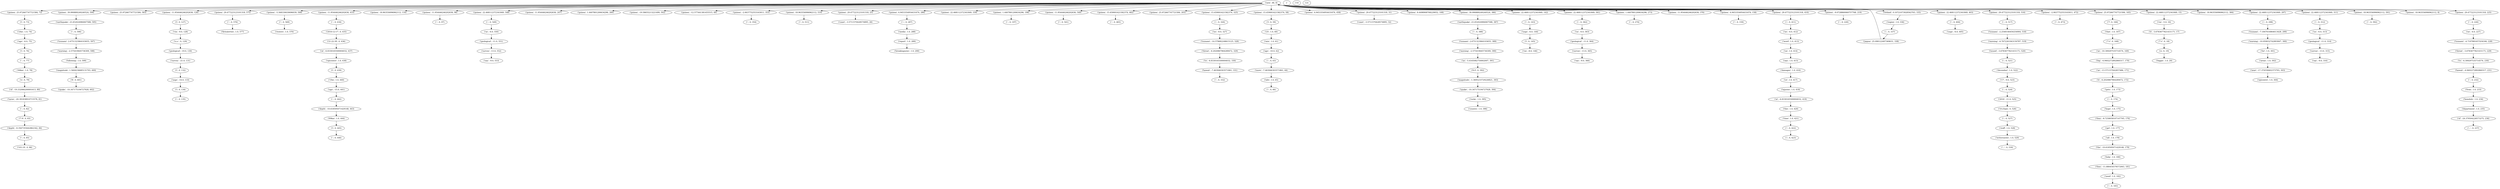 strict digraph "" {
"(')', 0, 445)";
"(',', 0, 312)";
"('guinea', 25.972667747721584, 72)";
"('guinea', 39.990889249240524, 594)";
"('staff', 1.0, 528)";
"('december', 1.0, 522)";
"('new', 48, 0)";
"('rocks', 1.0, 395)";
"(\"'s\", 0, 168)";
"('.', 0, 434)";
"(',', 0, 337)";
"('from', 1.0, 233)";
"('on', 1.0, 414)";
"('";
"('as', -5.4165082750002007, 391)";
"('.', 0, 446)";
"('19m', 1.0, 440)";
"('threat', -6.2020867964289472, 329)";
"('the', -10.618595071429148, 179)";
"('hawaii', -7.463946303571861, 331)";
"('...', 0, 530)";
"('magnitude', 1.5604236685131703, 600)";
"('i', 0, 145)";
"('25', 1.0, 60)";
"('damages', 1.0, 416)";
"('46km', 1.0, 78)";
"('tsunami', -2.2548146450254904, 518)";
"('.', 0, 197)";
"(',', 0, 524)";
"('guinea', 25.972667747721584, 583)";
"('of', -24.379504228573275, 236)";
"('guinea', 11.954446246202636, 126)";
"('89km', 1.0, 444)";
"('.', 0, 483)";
"('guinea', 29.477223123101318, 575)";
"('need', 1.0, 182)";
"('.', 0, 226)";
"('tsunami', -4.7197881657434166, 228)";
"('warning', -10.959032742893847, 300)";
"('hope', 1.0, 175)";
"(';', 0, 135)";
"('warning', -6.7672261943150787, 519)";
"('quake', -10.347175194727928, 602)";
"('24m', 1.0, 74)";
"('min', 1.0, 61)";
"('.', 0, 82)";
"('tsunami', 2.6751323964103655, 389)";
"('guinea', -5.568330630696039, 568)";
"('no', -4.0, 412)";
"('tsunami', -14.579682248615125, 328)";
"('";
"('this', 1.0, 420)";
"('at', -6.8330165500004032, 437)";
"('guinea', 11.954446246202636, 433)";
"('geological', -19.0, 130)";
"(',', 0, 442)";
"('-', 0, 473)";
"('survey', -13.0, 315)";
"('guinea', 18.963556996962112, 116)";
"('.', 0, 232)";
"('10";
"('hawaii', -4.9402272892860317, 231)";
"(',', 0, 326)";
"('no', -4.0, 227)";
"('media', 1.0, 288)";
"('7.9', 0, 83)";
"('that', 1.0, 167)";
"('guinea', 11.954446246202636, 96)";
"('ireland', 0.10721073928562763, 335)";
"('2016-12-17', 0, 435)";
"('guinea', 11.954446246202636, 247)";
"('guinea', 1.4407801200634296, 260)";
"('warning', -2.575419645736309, 390)";
"('get', 1.0, 177)";
"('near', -17.374558402373793, 303)";
"(')', 0, 134)";
"('guinea', -19.58655213221499, 502)";
"('us', -6.0, 313)";
"('say', -9.0, 316)";
"('guinea', -12.577441381455515, 49)";
"('it', -3.6783677821431171, 17)";
"('of', -19.332066200001613, 80)";
"('coast', -3.5711570428574895, 32)";
"('guinea', -2.0637752553163011, 353)";
"('guinea', 18.963556996962112, 510)";
"(')', 0, 76)";
"('guinea', 29.477223123101318, 25)";
"('(', 0, 439)";
"('a', 0, 19)";
"(',', 0, 411)";
"('ago', -15.0, 441)";
"('guinea', 22.468112372341849, 548)";
"('ago', -6.0, 75)";
"('threat', -3.6783677821431171, 229)";
"(',', 0, 517)";
"('-', 0, 159)";
"('issued', -3.6783677821431171, 520)";
"('papua', 25.090122497369631, 338)";
"('big', -4.9402272892860317, 170)";
"('";
"('guinea', 22.468112372341849, 339)";
"('2016', -11.0, 525)";
"('guinea', 1.4407801200634296, 196)";
"('|', 0, 127)";
"('guinea', 11.954446246202636, 540)";
"('say', -9.0, 553)";
"('earthquake', 23.452024984067588, 387)";
"('8.0', 0, 392)";
"('guinea', 15.459001621582374, 482)";
"('us', -6.0, 363)";
"('";
"(',', 0, 174)";
"('writersnews', 1.0, 529)";
"('quake', -10.347175194727928, 394)";
"('guinea', 25.972667747721584, 203)";
"('guinea', 4.9453354954431674, 286)";
"('guinea', 15.459001621582374, 325)";
"('country', 1.0, 396)";
"('e', 0, 79)";
"('.', 0, 77)";
"('.', 0, 422)";
"('-', 0, 541)";
"('taron', -20.391838910715578, 81)";
"('.', 0, 332)";
"('guinea', 4.9453354954431674, 458)";
"('guinea', 29.477223123101318, 31)";
"('guinea', 8.4498908708229052, 108)";
"('tsunami', 2.6751323964103655, 597)";
"('more', -7.463946303571861, 64)";
"('as', -10.309297535714574, 169)";
"(\"'s\", 0, 18)";
"('all', 1.0, 178)";
"('epicentre', 1.0, 304)";
"('via', -9.0, 128)";
"('at', -6.8330165500004032, 419)";
"('they', -8.7258058107147765, 176)";
"('help', 1.0, 180)";
"('103.19', 0, 86)";
"('areas', 1.0, 302)";
"('geological', -11.0, 364)";
"('gets', 1.0, 173)";
"('tsunami', -7.1847616864613428, 299)";
"('no', -8.0, 327)";
"('guinea', 15.459001621582374, 58)";
"('guinea', 39.990889249240524, 386)";
"('(', 0, 73)";
"('usgs', -14.0, 133)";
"('guinea', 22.468112372341849, 142)";
"('coast', -3.5711570428574895, 26)";
"(',', 0, 362)";
"('as', -13.571157042857486, 171)";
"('guinea', 1.4407801200634296, 273)";
"('";
"('us', -6.0, 550)";
"('usgs', -6.0, 144)";
"('survey', -13.0, 365)";
"(')', 0, 59)";
"('guinea', 11.954446246202636, 376)";
"('they', -11.880454578572063, 181)";
"('following', 1.0, 599)";
"('biggie', 1.0, 20)";
"('ago', -10.0, 62)";
"('(', 0, 132)";
"('say', -9.0, 366)";
"(';', 0, 423)";
"('honolulu', 1.0, 234)";
"('guinea', 4.9453354954431674, 158)";
"('warning', -2.575419645736309, 598)";
"('usgs', -6.0, 405)";
"('breakingnews', 1.0, 290)";
"('survey', -13.0, 552)";
"('or', 1.0, 417)";
"('--', 0, 287)";
"('-', 0, 511)";
"('guinea', 22.468112372341849, 361)";
"('it', -6.2020867964289472, 172)";
"('guinea', -9.0728860060757768, 219)";
"('?', 0, 166)";
"('guinea', 29.477223123101318, 410)";
"('time', 1.0, 421)";
"('guinea', 29.477223123101318, 516)";
"('guinea', 22.468112372341849, 403)";
"(';', 0, 527)";
"('.', 0, 63)";
"('epicenter', 1.0, 438)";
"('guinea', 25.972667747721584, 165)";
"('-', 0, 569)";
"('firstalertwx', 1.0, 577)";
"('17', -9.0, 523)";
"('for', 1.0, 301)";
"('.', 0, 274)";
"('8', 0, 601)";
"('-', 0, 354)";
"('via', -5.0, 16)";
"('.', 0, 592)";
"(',', 0, 298)";
"('info', 1.0, 65)";
"('reuters', 1.0, 570)";
"('earthquake', 23.452024984067588, 595)";
"('geological', -11.0, 314)";
"('guinea', -2.0637752553163011, 472)";
"('depth', -9.3567355642862342, 84)";
"('guinea', 22.468112372341849, 15)";
"('.', 0, 97)";
"('to', -4.309297535714574, 230)";
"(',', 0, 549)";
"('guinea', 22.468112372341849, 297)";
"('report', 1.0, 289)";
"('...', 0, 237)";
"('guinea', 18.963556996962112, 384)";
"('guinea', 22.468112372341849, 311)";
"('guinea', 29.477223123101318, 225)";
"('region', 1.0, 336)";
"('survey', -21.0, 131)";
"('guinea', 18.963556996962112, 591)";
"('via', -8.0, 146)";
"('.', 0, 183)";
"('21";
"('guinea', 18.963556996962112, 8)";
"('u.s.', 0, 129)";
"('.', 0, 576)";
"(';', 0, 521)";
"('";
"('.', 0, 220)";
"('injuries', 1.0, 418)";
"('geological', -11.0, 551)";
"('depth', -10.618595071429148, 443)";
"('magnitude', -1.3695233729226821, 393)";
"('any', 1.0, 415)";
"('to', -6.8330165500004032, 330)";
"('department', 1.0, 235)";
"('word', 1.0, 413)";
"(')', 0, 445)" -> "('.', 0, 446)";
"(',', 0, 312)" -> "('us', -6.0, 313)";
"('guinea', 25.972667747721584, 72)" -> "('(', 0, 73)";
"('guinea', 39.990889249240524, 594)" -> "('earthquake', 23.452024984067588, 595)";
"('staff', 1.0, 528)" -> "('writersnews', 1.0, 529)";
"('december', 1.0, 522)" -> "('17', -9.0, 523)";
"('new', 48, 0)" -> "('guinea', 15.459001621582374, 482)";
"('new', 48, 0)" -> "('guinea', 25.972667747721584, 72)";
"('new', 48, 0)" -> "('guinea', -9.0728860060757768, 219)";
"('new', 48, 0)" -> "('guinea', 15.459001621582374, 58)";
"('new', 48, 0)" -> "('guinea', 29.477223123101318, 410)";
"('new', 48, 0)" -> "('guinea', 11.954446246202636, 247)";
"('new', 48, 0)" -> "('guinea', 29.477223123101318, 516)";
"('new', 48, 0)" -> "('guinea', 22.468112372341849, 403)";
"('new', 48, 0)" -> "('ireland', 0.10721073928562763, 335)";
"('new', 48, 0)" -> "('guinea', 8.4498908708229052, 108)";
"('new', 48, 0)" -> "('guinea', 25.972667747721584, 165)";
"('new', 48, 0)" -> "('guinea', 1.4407801200634296, 260)";
"('new', 48, 0)" -> "('guinea', 22.468112372341849, 361)";
"('new', 48, 0)" -> "('guinea', 29.477223123101318, 25)";
"('new', 48, 0)" -> "('guinea', 25.972667747721584, 583)";
"('new', 48, 0)" -> "('guinea', -12.577441381455515, 49)";
"('new', 48, 0)" -> "('guinea', 4.9453354954431674, 458)";
"('new', 48, 0)" -> "('guinea', 29.477223123101318, 31)";
"('new', 48, 0)" -> "('guinea', 39.990889249240524, 594)";
"('new', 48, 0)" -> "('guinea', -2.0637752553163011, 472)";
"('new', 48, 0)" -> "('guinea', -2.0637752553163011, 353)";
"('new', 48, 0)" -> "('guinea', 18.963556996962112, 510)";
"('new', 48, 0)" -> "('guinea', 39.990889249240524, 386)";
"('new', 48, 0)" -> "('guinea', 22.468112372341849, 15)";
"('new', 48, 0)" -> "('guinea', 4.9453354954431674, 158)";
"('new', 48, 0)" -> "('guinea', -19.58655213221499, 502)";
"('new', 48, 0)" -> "('guinea', 22.468112372341849, 142)";
"('new', 48, 0)" -> "('guinea', 22.468112372341849, 297)";
"('new', 48, 0)" -> "('guinea', 11.954446246202636, 126)";
"('new', 48, 0)" -> "('guinea', 1.4407801200634296, 273)";
"('new', 48, 0)" -> "('guinea', 29.477223123101318, 575)";
"('new', 48, 0)" -> "('guinea', 22.468112372341849, 339)";
"('new', 48, 0)" -> "('guinea', 18.963556996962112, 384)";
"('new', 48, 0)" -> "('guinea', 22.468112372341849, 311)";
"('new', 48, 0)" -> "('guinea', 11.954446246202636, 96)";
"('new', 48, 0)" -> "('guinea', 11.954446246202636, 376)";
"('new', 48, 0)" -> "('guinea', 29.477223123101318, 225)";
"('new', 48, 0)" -> "('guinea', 1.4407801200634296, 196)";
"('new', 48, 0)" -> "('guinea', 11.954446246202636, 540)";
"('new', 48, 0)" -> "('guinea', 18.963556996962112, 591)";
"('new', 48, 0)" -> "('guinea', 18.963556996962112, 8)";
"('new', 48, 0)" -> "('guinea', 11.954446246202636, 433)";
"('new', 48, 0)" -> "('guinea', -5.568330630696039, 568)";
"('new', 48, 0)" -> "('guinea', 4.9453354954431674, 286)";
"('new', 48, 0)" -> "('guinea', 15.459001621582374, 325)";
"('new', 48, 0)" -> "('guinea', 22.468112372341849, 548)";
"('new', 48, 0)" -> "('guinea', 18.963556996962112, 116)";
"('new', 48, 0)" -> "('guinea', 25.972667747721584, 203)";
"('rocks', 1.0, 395)" -> "('country', 1.0, 396)";
"(\"'s\", 0, 168)" -> "('as', -10.309297535714574, 169)";
"('.', 0, 434)" -> "('2016-12-17', 0, 435)";
"(',', 0, 337)" -> "('papua', 25.090122497369631, 338)";
"('from', 1.0, 233)" -> "('honolulu', 1.0, 234)";
"('on', 1.0, 414)" -> "('any', 1.0, 415)";
"(':', 0, 404)" -> "('usgs', -6.0, 405)";
"('as', -5.4165082750002007, 391)" -> "('8.0', 0, 392)";
"('19m', 1.0, 440)" -> "('ago', -15.0, 441)";
"('threat', -6.2020867964289472, 329)" -> "('to', -6.8330165500004032, 330)";
"('the', -10.618595071429148, 179)" -> "('help', 1.0, 180)";
"('hawaii', -7.463946303571861, 331)" -> "('.', 0, 332)";
"('magnitude', 1.5604236685131703, 600)" -> "('8', 0, 601)";
"('i', 0, 145)" -> "('via', -8.0, 146)";
"('25', 1.0, 60)" -> "('min', 1.0, 61)";
"('damages', 1.0, 416)" -> "('or', 1.0, 417)";
"('46km', 1.0, 78)" -> "('e', 0, 79)";
"('tsunami', -2.2548146450254904, 518)" -> "('warning', -6.7672261943150787, 519)";
"(',', 0, 524)" -> "('2016', -11.0, 525)";
"('of', -24.379504228573275, 236)" -> "('...', 0, 237)";
"('guinea', 11.954446246202636, 126)" -> "('|', 0, 127)";
"('89km', 1.0, 444)" -> "(')', 0, 445)";
"('guinea', 29.477223123101318, 575)" -> "('.', 0, 576)";
"('need', 1.0, 182)" -> "('.', 0, 183)";
"('.', 0, 226)" -> "('no', -4.0, 227)";
"('tsunami', -4.7197881657434166, 228)" -> "('threat', -3.6783677821431171, 229)";
"('warning', -10.959032742893847, 300)" -> "('for', 1.0, 301)";
"('hope', 1.0, 175)" -> "('they', -8.7258058107147765, 176)";
"('warning', -6.7672261943150787, 519)" -> "('issued', -3.6783677821431171, 520)";
"('24m', 1.0, 74)" -> "('ago', -6.0, 75)";
"('min', 1.0, 61)" -> "('ago', -10.0, 62)";
"('.', 0, 82)" -> "('7.9', 0, 83)";
"('tsunami', 2.6751323964103655, 389)" -> "('warning', -2.575419645736309, 390)";
"('guinea', -5.568330630696039, 568)" -> "('-', 0, 569)";
"('no', -4.0, 412)" -> "('word', 1.0, 413)";
"('tsunami', -14.579682248615125, 328)" -> "('threat', -6.2020867964289472, 329)";
"('this', 1.0, 420)" -> "('time', 1.0, 421)";
"('at', -6.8330165500004032, 437)" -> "('epicenter', 1.0, 438)";
"('guinea', 11.954446246202636, 433)" -> "('.', 0, 434)";
"('geological', -19.0, 130)" -> "('survey', -21.0, 131)";
"(',', 0, 442)" -> "('depth', -10.618595071429148, 443)";
"('survey', -13.0, 315)" -> "('say', -9.0, 316)";
"('.', 0, 232)" -> "('from', 1.0, 233)";
"('10:25pm', 0, 526)" -> "(';', 0, 527)";
"('hawaii', -4.9402272892860317, 231)" -> "('.', 0, 232)";
"(',', 0, 326)" -> "('no', -8.0, 327)";
"('no', -4.0, 227)" -> "('tsunami', -4.7197881657434166, 228)";
"('media', 1.0, 288)" -> "('report', 1.0, 289)";
"('7.9', 0, 83)" -> "('depth', -9.3567355642862342, 84)";
"('that', 1.0, 167)" -> "(\"'s\", 0, 168)";
"('guinea', 11.954446246202636, 96)" -> "('.', 0, 97)";
"('ireland', 0.10721073928562763, 335)" -> "('region', 1.0, 336)";
"('2016-12-17', 0, 435)" -> "('21:22:39', 0, 436)";
"('warning', -2.575419645736309, 390)" -> "('as', -5.4165082750002007, 391)";
"('get', 1.0, 177)" -> "('all', 1.0, 178)";
"('near', -17.374558402373793, 303)" -> "('epicentre', 1.0, 304)";
"(')', 0, 134)" -> "(';', 0, 135)";
"('us', -6.0, 313)" -> "('geological', -11.0, 314)";
"('it', -3.6783677821431171, 17)" -> "(\"'s\", 0, 18)";
"('of', -19.332066200001613, 80)" -> "('taron', -20.391838910715578, 81)";
"('guinea', -2.0637752553163011, 353)" -> "('-', 0, 354)";
"('guinea', 18.963556996962112, 510)" -> "('-', 0, 511)";
"(')', 0, 76)" -> "('.', 0, 77)";
"('guinea', 29.477223123101318, 25)" -> "('coast', -3.5711570428574895, 26)";
"('(', 0, 439)" -> "('19m', 1.0, 440)";
"('a', 0, 19)" -> "('biggie', 1.0, 20)";
"(',', 0, 411)" -> "('no', -4.0, 412)";
"('ago', -15.0, 441)" -> "(',', 0, 442)";
"('guinea', 22.468112372341849, 548)" -> "(',', 0, 549)";
"('ago', -6.0, 75)" -> "(')', 0, 76)";
"('threat', -3.6783677821431171, 229)" -> "('to', -4.309297535714574, 230)";
"(',', 0, 517)" -> "('tsunami', -2.2548146450254904, 518)";
"('issued', -3.6783677821431171, 520)" -> "(';', 0, 521)";
"('papua', 25.090122497369631, 338)" -> "('new', 48, 0)";
"('big', -4.9402272892860317, 170)" -> "('as', -13.571157042857486, 171)";
"(':', 0, 143)" -> "('usgs', -6.0, 144)";
"('2016', -11.0, 525)" -> "('10:25pm', 0, 526)";
"('guinea', 1.4407801200634296, 196)" -> "('.', 0, 197)";
"('|', 0, 127)" -> "('via', -9.0, 128)";
"('guinea', 11.954446246202636, 540)" -> "('-', 0, 541)";
"('earthquake', 23.452024984067588, 387)" -> "(':', 0, 388)";
"('8.0', 0, 392)" -> "('magnitude', -1.3695233729226821, 393)";
"('guinea', 15.459001621582374, 482)" -> "('.', 0, 483)";
"('us', -6.0, 363)" -> "('geological', -11.0, 364)";
"(':', 0, 85)" -> "('103.19', 0, 86)";
"(',', 0, 174)" -> "('hope', 1.0, 175)";
"('writersnews', 1.0, 529)" -> "('...', 0, 530)";
"('quake', -10.347175194727928, 394)" -> "('rocks', 1.0, 395)";
"('guinea', 4.9453354954431674, 286)" -> "('--', 0, 287)";
"('guinea', 15.459001621582374, 325)" -> "(',', 0, 326)";
"('e', 0, 79)" -> "('of', -19.332066200001613, 80)";
"('.', 0, 77)" -> "('46km', 1.0, 78)";
"('.', 0, 422)" -> "(';', 0, 423)";
"('taron', -20.391838910715578, 81)" -> "('.', 0, 82)";
"('guinea', 29.477223123101318, 31)" -> "('coast', -3.5711570428574895, 32)";
"('tsunami', 2.6751323964103655, 597)" -> "('warning', -2.575419645736309, 598)";
"('more', -7.463946303571861, 64)" -> "('info', 1.0, 65)";
"('as', -10.309297535714574, 169)" -> "('big', -4.9402272892860317, 170)";
"(\"'s\", 0, 18)" -> "('a', 0, 19)";
"('all', 1.0, 178)" -> "('the', -10.618595071429148, 179)";
"('via', -9.0, 128)" -> "('u.s.', 0, 129)";
"('at', -6.8330165500004032, 419)" -> "('this', 1.0, 420)";
"('they', -8.7258058107147765, 176)" -> "('get', 1.0, 177)";
"('help', 1.0, 180)" -> "('they', -11.880454578572063, 181)";
"('areas', 1.0, 302)" -> "('near', -17.374558402373793, 303)";
"('geological', -11.0, 364)" -> "('survey', -13.0, 365)";
"('gets', 1.0, 173)" -> "(',', 0, 174)";
"('tsunami', -7.1847616864613428, 299)" -> "('warning', -10.959032742893847, 300)";
"('no', -8.0, 327)" -> "('tsunami', -14.579682248615125, 328)";
"('guinea', 15.459001621582374, 58)" -> "(')', 0, 59)";
"('guinea', 39.990889249240524, 386)" -> "('earthquake', 23.452024984067588, 387)";
"('(', 0, 73)" -> "('24m', 1.0, 74)";
"('usgs', -14.0, 133)" -> "(')', 0, 134)";
"('guinea', 22.468112372341849, 142)" -> "(':', 0, 143)";
"(',', 0, 362)" -> "('us', -6.0, 363)";
"('as', -13.571157042857486, 171)" -> "('it', -6.2020867964289472, 172)";
"('guinea', 1.4407801200634296, 273)" -> "('.', 0, 274)";
"(':', 0, 388)" -> "('tsunami', 2.6751323964103655, 389)";
"('us', -6.0, 550)" -> "('geological', -11.0, 551)";
"('usgs', -6.0, 144)" -> "('i', 0, 145)";
"('survey', -13.0, 365)" -> "('say', -9.0, 366)";
"(')', 0, 59)" -> "('25', 1.0, 60)";
"('they', -11.880454578572063, 181)" -> "('need', 1.0, 182)";
"('following', 1.0, 599)" -> "('magnitude', 1.5604236685131703, 600)";
"('ago', -10.0, 62)" -> "('.', 0, 63)";
"('(', 0, 132)" -> "('usgs', -14.0, 133)";
"('honolulu', 1.0, 234)" -> "('department', 1.0, 235)";
"('guinea', 4.9453354954431674, 158)" -> "('-', 0, 159)";
"('warning', -2.575419645736309, 598)" -> "('following', 1.0, 599)";
"('survey', -13.0, 552)" -> "('say', -9.0, 553)";
"('or', 1.0, 417)" -> "('injuries', 1.0, 418)";
"('--', 0, 287)" -> "('media', 1.0, 288)";
"('guinea', 22.468112372341849, 361)" -> "(',', 0, 362)";
"('it', -6.2020867964289472, 172)" -> "('gets', 1.0, 173)";
"('guinea', -9.0728860060757768, 219)" -> "('.', 0, 220)";
"('?', 0, 166)" -> "('that', 1.0, 167)";
"('guinea', 29.477223123101318, 410)" -> "(',', 0, 411)";
"('time', 1.0, 421)" -> "('.', 0, 422)";
"('guinea', 29.477223123101318, 516)" -> "(',', 0, 517)";
"('guinea', 22.468112372341849, 403)" -> "(':', 0, 404)";
"(';', 0, 527)" -> "('staff', 1.0, 528)";
"('.', 0, 63)" -> "('more', -7.463946303571861, 64)";
"('epicenter', 1.0, 438)" -> "('(', 0, 439)";
"('guinea', 25.972667747721584, 165)" -> "('?', 0, 166)";
"('-', 0, 569)" -> "('reuters', 1.0, 570)";
"('17', -9.0, 523)" -> "(',', 0, 524)";
"('for', 1.0, 301)" -> "('areas', 1.0, 302)";
"('8', 0, 601)" -> "('quake', -10.347175194727928, 602)";
"('via', -5.0, 16)" -> "('it', -3.6783677821431171, 17)";
"(',', 0, 298)" -> "('tsunami', -7.1847616864613428, 299)";
"('info', 1.0, 65)" -> "(':', 0, 66)";
"('earthquake', 23.452024984067588, 595)" -> "(':', 0, 596)";
"('geological', -11.0, 314)" -> "('survey', -13.0, 315)";
"('guinea', -2.0637752553163011, 472)" -> "('-', 0, 473)";
"('depth', -9.3567355642862342, 84)" -> "(':', 0, 85)";
"('guinea', 22.468112372341849, 15)" -> "('via', -5.0, 16)";
"('to', -4.309297535714574, 230)" -> "('hawaii', -4.9402272892860317, 231)";
"(',', 0, 549)" -> "('us', -6.0, 550)";
"('guinea', 22.468112372341849, 297)" -> "(',', 0, 298)";
"('report', 1.0, 289)" -> "('breakingnews', 1.0, 290)";
"('guinea', 22.468112372341849, 311)" -> "(',', 0, 312)";
"('guinea', 29.477223123101318, 225)" -> "('.', 0, 226)";
"('region', 1.0, 336)" -> "(',', 0, 337)";
"('survey', -21.0, 131)" -> "('(', 0, 132)";
"('guinea', 18.963556996962112, 591)" -> "('.', 0, 592)";
"('21:22:39', 0, 436)" -> "('at', -6.8330165500004032, 437)";
"('u.s.', 0, 129)" -> "('geological', -19.0, 130)";
"('.', 0, 576)" -> "('firstalertwx', 1.0, 577)";
"(';', 0, 521)" -> "('december', 1.0, 522)";
"(':', 0, 596)" -> "('tsunami', 2.6751323964103655, 597)";
"('injuries', 1.0, 418)" -> "('at', -6.8330165500004032, 419)";
"('geological', -11.0, 551)" -> "('survey', -13.0, 552)";
"('depth', -10.618595071429148, 443)" -> "('89km', 1.0, 444)";
"('magnitude', -1.3695233729226821, 393)" -> "('quake', -10.347175194727928, 394)";
"('any', 1.0, 415)" -> "('damages', 1.0, 416)";
"('to', -6.8330165500004032, 330)" -> "('hawaii', -7.463946303571861, 331)";
"('department', 1.0, 235)" -> "('of', -24.379504228573275, 236)";
"('word', 1.0, 413)" -> "('on', 1.0, 414)";
}
